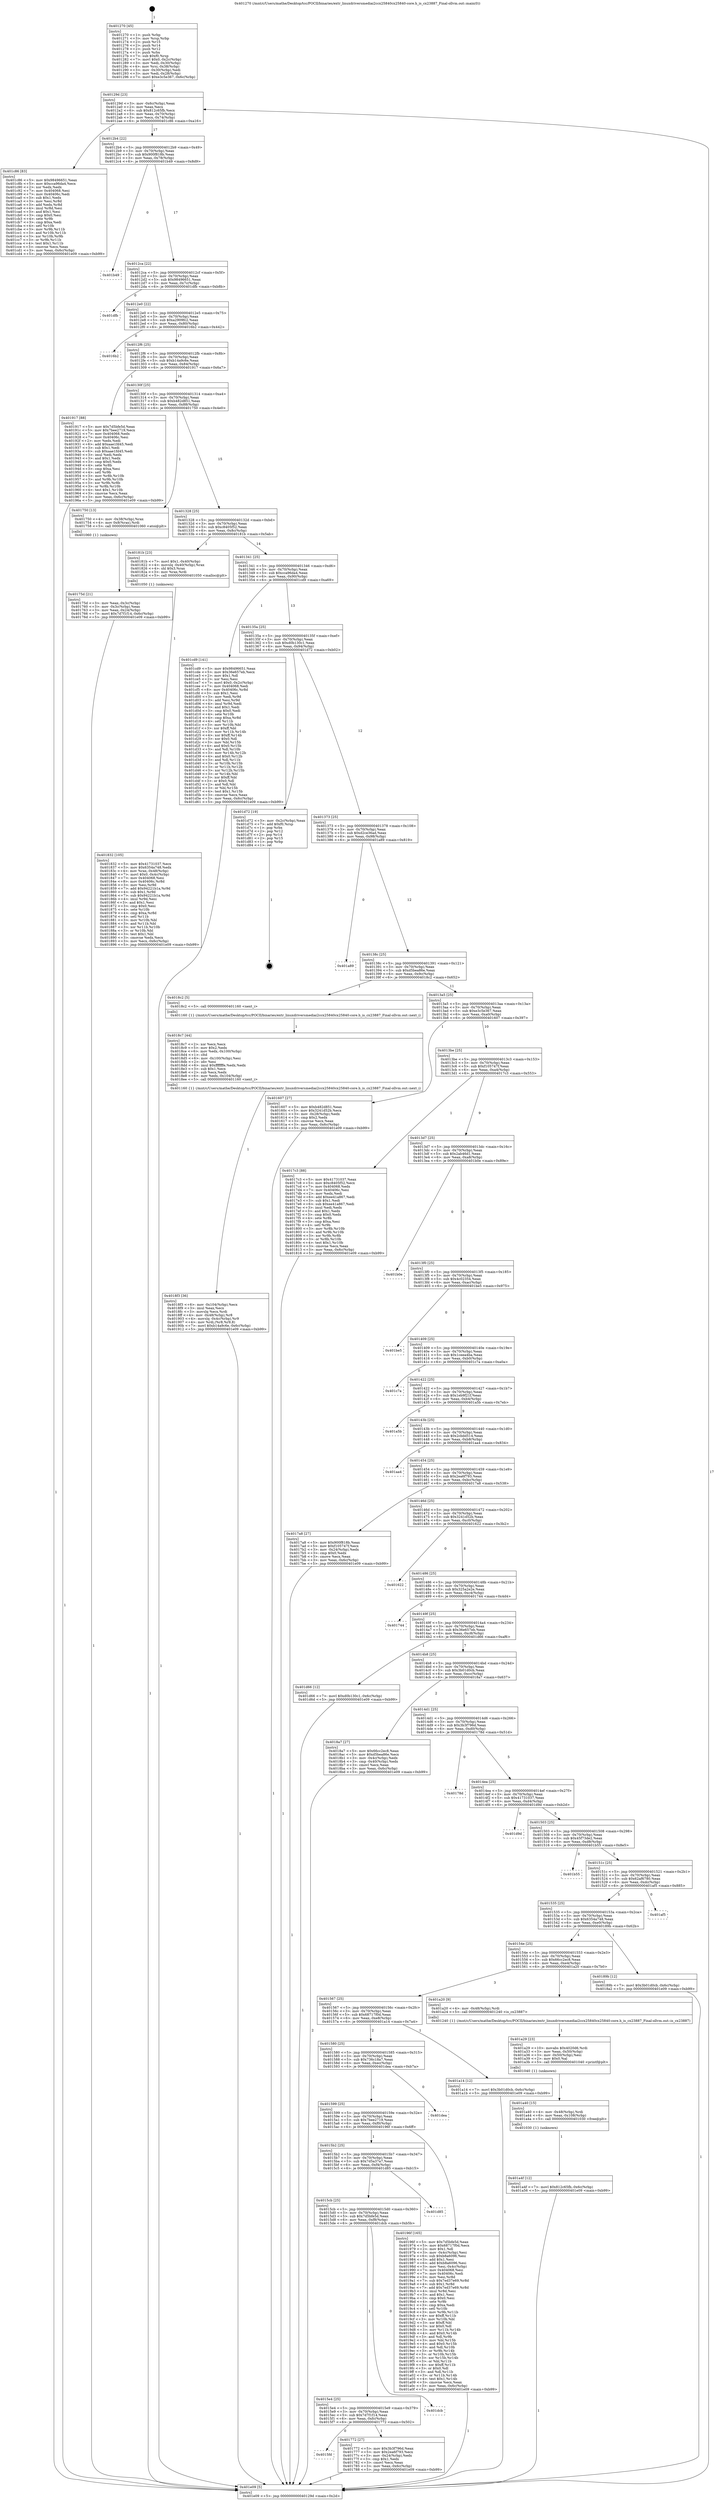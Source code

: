 digraph "0x401270" {
  label = "0x401270 (/mnt/c/Users/mathe/Desktop/tcc/POCII/binaries/extr_linuxdriversmediai2ccx25840cx25840-core.h_is_cx23887_Final-ollvm.out::main(0))"
  labelloc = "t"
  node[shape=record]

  Entry [label="",width=0.3,height=0.3,shape=circle,fillcolor=black,style=filled]
  "0x40129d" [label="{
     0x40129d [23]\l
     | [instrs]\l
     &nbsp;&nbsp;0x40129d \<+3\>: mov -0x6c(%rbp),%eax\l
     &nbsp;&nbsp;0x4012a0 \<+2\>: mov %eax,%ecx\l
     &nbsp;&nbsp;0x4012a2 \<+6\>: sub $0x812c65fb,%ecx\l
     &nbsp;&nbsp;0x4012a8 \<+3\>: mov %eax,-0x70(%rbp)\l
     &nbsp;&nbsp;0x4012ab \<+3\>: mov %ecx,-0x74(%rbp)\l
     &nbsp;&nbsp;0x4012ae \<+6\>: je 0000000000401c86 \<main+0xa16\>\l
  }"]
  "0x401c86" [label="{
     0x401c86 [83]\l
     | [instrs]\l
     &nbsp;&nbsp;0x401c86 \<+5\>: mov $0x98496651,%eax\l
     &nbsp;&nbsp;0x401c8b \<+5\>: mov $0xcca96da4,%ecx\l
     &nbsp;&nbsp;0x401c90 \<+2\>: xor %edx,%edx\l
     &nbsp;&nbsp;0x401c92 \<+7\>: mov 0x404068,%esi\l
     &nbsp;&nbsp;0x401c99 \<+7\>: mov 0x40406c,%edi\l
     &nbsp;&nbsp;0x401ca0 \<+3\>: sub $0x1,%edx\l
     &nbsp;&nbsp;0x401ca3 \<+3\>: mov %esi,%r8d\l
     &nbsp;&nbsp;0x401ca6 \<+3\>: add %edx,%r8d\l
     &nbsp;&nbsp;0x401ca9 \<+4\>: imul %r8d,%esi\l
     &nbsp;&nbsp;0x401cad \<+3\>: and $0x1,%esi\l
     &nbsp;&nbsp;0x401cb0 \<+3\>: cmp $0x0,%esi\l
     &nbsp;&nbsp;0x401cb3 \<+4\>: sete %r9b\l
     &nbsp;&nbsp;0x401cb7 \<+3\>: cmp $0xa,%edi\l
     &nbsp;&nbsp;0x401cba \<+4\>: setl %r10b\l
     &nbsp;&nbsp;0x401cbe \<+3\>: mov %r9b,%r11b\l
     &nbsp;&nbsp;0x401cc1 \<+3\>: and %r10b,%r11b\l
     &nbsp;&nbsp;0x401cc4 \<+3\>: xor %r10b,%r9b\l
     &nbsp;&nbsp;0x401cc7 \<+3\>: or %r9b,%r11b\l
     &nbsp;&nbsp;0x401cca \<+4\>: test $0x1,%r11b\l
     &nbsp;&nbsp;0x401cce \<+3\>: cmovne %ecx,%eax\l
     &nbsp;&nbsp;0x401cd1 \<+3\>: mov %eax,-0x6c(%rbp)\l
     &nbsp;&nbsp;0x401cd4 \<+5\>: jmp 0000000000401e09 \<main+0xb99\>\l
  }"]
  "0x4012b4" [label="{
     0x4012b4 [22]\l
     | [instrs]\l
     &nbsp;&nbsp;0x4012b4 \<+5\>: jmp 00000000004012b9 \<main+0x49\>\l
     &nbsp;&nbsp;0x4012b9 \<+3\>: mov -0x70(%rbp),%eax\l
     &nbsp;&nbsp;0x4012bc \<+5\>: sub $0x900f818b,%eax\l
     &nbsp;&nbsp;0x4012c1 \<+3\>: mov %eax,-0x78(%rbp)\l
     &nbsp;&nbsp;0x4012c4 \<+6\>: je 0000000000401b49 \<main+0x8d9\>\l
  }"]
  Exit [label="",width=0.3,height=0.3,shape=circle,fillcolor=black,style=filled,peripheries=2]
  "0x401b49" [label="{
     0x401b49\l
  }", style=dashed]
  "0x4012ca" [label="{
     0x4012ca [22]\l
     | [instrs]\l
     &nbsp;&nbsp;0x4012ca \<+5\>: jmp 00000000004012cf \<main+0x5f\>\l
     &nbsp;&nbsp;0x4012cf \<+3\>: mov -0x70(%rbp),%eax\l
     &nbsp;&nbsp;0x4012d2 \<+5\>: sub $0x98496651,%eax\l
     &nbsp;&nbsp;0x4012d7 \<+3\>: mov %eax,-0x7c(%rbp)\l
     &nbsp;&nbsp;0x4012da \<+6\>: je 0000000000401dfb \<main+0xb8b\>\l
  }"]
  "0x401a4f" [label="{
     0x401a4f [12]\l
     | [instrs]\l
     &nbsp;&nbsp;0x401a4f \<+7\>: movl $0x812c65fb,-0x6c(%rbp)\l
     &nbsp;&nbsp;0x401a56 \<+5\>: jmp 0000000000401e09 \<main+0xb99\>\l
  }"]
  "0x401dfb" [label="{
     0x401dfb\l
  }", style=dashed]
  "0x4012e0" [label="{
     0x4012e0 [22]\l
     | [instrs]\l
     &nbsp;&nbsp;0x4012e0 \<+5\>: jmp 00000000004012e5 \<main+0x75\>\l
     &nbsp;&nbsp;0x4012e5 \<+3\>: mov -0x70(%rbp),%eax\l
     &nbsp;&nbsp;0x4012e8 \<+5\>: sub $0xa2909fc2,%eax\l
     &nbsp;&nbsp;0x4012ed \<+3\>: mov %eax,-0x80(%rbp)\l
     &nbsp;&nbsp;0x4012f0 \<+6\>: je 00000000004016b2 \<main+0x442\>\l
  }"]
  "0x401a40" [label="{
     0x401a40 [15]\l
     | [instrs]\l
     &nbsp;&nbsp;0x401a40 \<+4\>: mov -0x48(%rbp),%rdi\l
     &nbsp;&nbsp;0x401a44 \<+6\>: mov %eax,-0x108(%rbp)\l
     &nbsp;&nbsp;0x401a4a \<+5\>: call 0000000000401030 \<free@plt\>\l
     | [calls]\l
     &nbsp;&nbsp;0x401030 \{1\} (unknown)\l
  }"]
  "0x4016b2" [label="{
     0x4016b2\l
  }", style=dashed]
  "0x4012f6" [label="{
     0x4012f6 [25]\l
     | [instrs]\l
     &nbsp;&nbsp;0x4012f6 \<+5\>: jmp 00000000004012fb \<main+0x8b\>\l
     &nbsp;&nbsp;0x4012fb \<+3\>: mov -0x70(%rbp),%eax\l
     &nbsp;&nbsp;0x4012fe \<+5\>: sub $0xb14a9c6e,%eax\l
     &nbsp;&nbsp;0x401303 \<+6\>: mov %eax,-0x84(%rbp)\l
     &nbsp;&nbsp;0x401309 \<+6\>: je 0000000000401917 \<main+0x6a7\>\l
  }"]
  "0x401a29" [label="{
     0x401a29 [23]\l
     | [instrs]\l
     &nbsp;&nbsp;0x401a29 \<+10\>: movabs $0x4020d6,%rdi\l
     &nbsp;&nbsp;0x401a33 \<+3\>: mov %eax,-0x50(%rbp)\l
     &nbsp;&nbsp;0x401a36 \<+3\>: mov -0x50(%rbp),%esi\l
     &nbsp;&nbsp;0x401a39 \<+2\>: mov $0x0,%al\l
     &nbsp;&nbsp;0x401a3b \<+5\>: call 0000000000401040 \<printf@plt\>\l
     | [calls]\l
     &nbsp;&nbsp;0x401040 \{1\} (unknown)\l
  }"]
  "0x401917" [label="{
     0x401917 [88]\l
     | [instrs]\l
     &nbsp;&nbsp;0x401917 \<+5\>: mov $0x7d5bfe5d,%eax\l
     &nbsp;&nbsp;0x40191c \<+5\>: mov $0x7bee2719,%ecx\l
     &nbsp;&nbsp;0x401921 \<+7\>: mov 0x404068,%edx\l
     &nbsp;&nbsp;0x401928 \<+7\>: mov 0x40406c,%esi\l
     &nbsp;&nbsp;0x40192f \<+2\>: mov %edx,%edi\l
     &nbsp;&nbsp;0x401931 \<+6\>: add $0xaae1fd45,%edi\l
     &nbsp;&nbsp;0x401937 \<+3\>: sub $0x1,%edi\l
     &nbsp;&nbsp;0x40193a \<+6\>: sub $0xaae1fd45,%edi\l
     &nbsp;&nbsp;0x401940 \<+3\>: imul %edi,%edx\l
     &nbsp;&nbsp;0x401943 \<+3\>: and $0x1,%edx\l
     &nbsp;&nbsp;0x401946 \<+3\>: cmp $0x0,%edx\l
     &nbsp;&nbsp;0x401949 \<+4\>: sete %r8b\l
     &nbsp;&nbsp;0x40194d \<+3\>: cmp $0xa,%esi\l
     &nbsp;&nbsp;0x401950 \<+4\>: setl %r9b\l
     &nbsp;&nbsp;0x401954 \<+3\>: mov %r8b,%r10b\l
     &nbsp;&nbsp;0x401957 \<+3\>: and %r9b,%r10b\l
     &nbsp;&nbsp;0x40195a \<+3\>: xor %r9b,%r8b\l
     &nbsp;&nbsp;0x40195d \<+3\>: or %r8b,%r10b\l
     &nbsp;&nbsp;0x401960 \<+4\>: test $0x1,%r10b\l
     &nbsp;&nbsp;0x401964 \<+3\>: cmovne %ecx,%eax\l
     &nbsp;&nbsp;0x401967 \<+3\>: mov %eax,-0x6c(%rbp)\l
     &nbsp;&nbsp;0x40196a \<+5\>: jmp 0000000000401e09 \<main+0xb99\>\l
  }"]
  "0x40130f" [label="{
     0x40130f [25]\l
     | [instrs]\l
     &nbsp;&nbsp;0x40130f \<+5\>: jmp 0000000000401314 \<main+0xa4\>\l
     &nbsp;&nbsp;0x401314 \<+3\>: mov -0x70(%rbp),%eax\l
     &nbsp;&nbsp;0x401317 \<+5\>: sub $0xb482d851,%eax\l
     &nbsp;&nbsp;0x40131c \<+6\>: mov %eax,-0x88(%rbp)\l
     &nbsp;&nbsp;0x401322 \<+6\>: je 0000000000401750 \<main+0x4e0\>\l
  }"]
  "0x4018f3" [label="{
     0x4018f3 [36]\l
     | [instrs]\l
     &nbsp;&nbsp;0x4018f3 \<+6\>: mov -0x104(%rbp),%ecx\l
     &nbsp;&nbsp;0x4018f9 \<+3\>: imul %eax,%ecx\l
     &nbsp;&nbsp;0x4018fc \<+3\>: movslq %ecx,%rdi\l
     &nbsp;&nbsp;0x4018ff \<+4\>: mov -0x48(%rbp),%r8\l
     &nbsp;&nbsp;0x401903 \<+4\>: movslq -0x4c(%rbp),%r9\l
     &nbsp;&nbsp;0x401907 \<+4\>: mov %rdi,(%r8,%r9,8)\l
     &nbsp;&nbsp;0x40190b \<+7\>: movl $0xb14a9c6e,-0x6c(%rbp)\l
     &nbsp;&nbsp;0x401912 \<+5\>: jmp 0000000000401e09 \<main+0xb99\>\l
  }"]
  "0x401750" [label="{
     0x401750 [13]\l
     | [instrs]\l
     &nbsp;&nbsp;0x401750 \<+4\>: mov -0x38(%rbp),%rax\l
     &nbsp;&nbsp;0x401754 \<+4\>: mov 0x8(%rax),%rdi\l
     &nbsp;&nbsp;0x401758 \<+5\>: call 0000000000401060 \<atoi@plt\>\l
     | [calls]\l
     &nbsp;&nbsp;0x401060 \{1\} (unknown)\l
  }"]
  "0x401328" [label="{
     0x401328 [25]\l
     | [instrs]\l
     &nbsp;&nbsp;0x401328 \<+5\>: jmp 000000000040132d \<main+0xbd\>\l
     &nbsp;&nbsp;0x40132d \<+3\>: mov -0x70(%rbp),%eax\l
     &nbsp;&nbsp;0x401330 \<+5\>: sub $0xc8405f52,%eax\l
     &nbsp;&nbsp;0x401335 \<+6\>: mov %eax,-0x8c(%rbp)\l
     &nbsp;&nbsp;0x40133b \<+6\>: je 000000000040181b \<main+0x5ab\>\l
  }"]
  "0x4018c7" [label="{
     0x4018c7 [44]\l
     | [instrs]\l
     &nbsp;&nbsp;0x4018c7 \<+2\>: xor %ecx,%ecx\l
     &nbsp;&nbsp;0x4018c9 \<+5\>: mov $0x2,%edx\l
     &nbsp;&nbsp;0x4018ce \<+6\>: mov %edx,-0x100(%rbp)\l
     &nbsp;&nbsp;0x4018d4 \<+1\>: cltd\l
     &nbsp;&nbsp;0x4018d5 \<+6\>: mov -0x100(%rbp),%esi\l
     &nbsp;&nbsp;0x4018db \<+2\>: idiv %esi\l
     &nbsp;&nbsp;0x4018dd \<+6\>: imul $0xfffffffe,%edx,%edx\l
     &nbsp;&nbsp;0x4018e3 \<+3\>: sub $0x1,%ecx\l
     &nbsp;&nbsp;0x4018e6 \<+2\>: sub %ecx,%edx\l
     &nbsp;&nbsp;0x4018e8 \<+6\>: mov %edx,-0x104(%rbp)\l
     &nbsp;&nbsp;0x4018ee \<+5\>: call 0000000000401160 \<next_i\>\l
     | [calls]\l
     &nbsp;&nbsp;0x401160 \{1\} (/mnt/c/Users/mathe/Desktop/tcc/POCII/binaries/extr_linuxdriversmediai2ccx25840cx25840-core.h_is_cx23887_Final-ollvm.out::next_i)\l
  }"]
  "0x40181b" [label="{
     0x40181b [23]\l
     | [instrs]\l
     &nbsp;&nbsp;0x40181b \<+7\>: movl $0x1,-0x40(%rbp)\l
     &nbsp;&nbsp;0x401822 \<+4\>: movslq -0x40(%rbp),%rax\l
     &nbsp;&nbsp;0x401826 \<+4\>: shl $0x3,%rax\l
     &nbsp;&nbsp;0x40182a \<+3\>: mov %rax,%rdi\l
     &nbsp;&nbsp;0x40182d \<+5\>: call 0000000000401050 \<malloc@plt\>\l
     | [calls]\l
     &nbsp;&nbsp;0x401050 \{1\} (unknown)\l
  }"]
  "0x401341" [label="{
     0x401341 [25]\l
     | [instrs]\l
     &nbsp;&nbsp;0x401341 \<+5\>: jmp 0000000000401346 \<main+0xd6\>\l
     &nbsp;&nbsp;0x401346 \<+3\>: mov -0x70(%rbp),%eax\l
     &nbsp;&nbsp;0x401349 \<+5\>: sub $0xcca96da4,%eax\l
     &nbsp;&nbsp;0x40134e \<+6\>: mov %eax,-0x90(%rbp)\l
     &nbsp;&nbsp;0x401354 \<+6\>: je 0000000000401cd9 \<main+0xa69\>\l
  }"]
  "0x401832" [label="{
     0x401832 [105]\l
     | [instrs]\l
     &nbsp;&nbsp;0x401832 \<+5\>: mov $0x41731037,%ecx\l
     &nbsp;&nbsp;0x401837 \<+5\>: mov $0x6354a748,%edx\l
     &nbsp;&nbsp;0x40183c \<+4\>: mov %rax,-0x48(%rbp)\l
     &nbsp;&nbsp;0x401840 \<+7\>: movl $0x0,-0x4c(%rbp)\l
     &nbsp;&nbsp;0x401847 \<+7\>: mov 0x404068,%esi\l
     &nbsp;&nbsp;0x40184e \<+8\>: mov 0x40406c,%r8d\l
     &nbsp;&nbsp;0x401856 \<+3\>: mov %esi,%r9d\l
     &nbsp;&nbsp;0x401859 \<+7\>: add $0x94221b1a,%r9d\l
     &nbsp;&nbsp;0x401860 \<+4\>: sub $0x1,%r9d\l
     &nbsp;&nbsp;0x401864 \<+7\>: sub $0x94221b1a,%r9d\l
     &nbsp;&nbsp;0x40186b \<+4\>: imul %r9d,%esi\l
     &nbsp;&nbsp;0x40186f \<+3\>: and $0x1,%esi\l
     &nbsp;&nbsp;0x401872 \<+3\>: cmp $0x0,%esi\l
     &nbsp;&nbsp;0x401875 \<+4\>: sete %r10b\l
     &nbsp;&nbsp;0x401879 \<+4\>: cmp $0xa,%r8d\l
     &nbsp;&nbsp;0x40187d \<+4\>: setl %r11b\l
     &nbsp;&nbsp;0x401881 \<+3\>: mov %r10b,%bl\l
     &nbsp;&nbsp;0x401884 \<+3\>: and %r11b,%bl\l
     &nbsp;&nbsp;0x401887 \<+3\>: xor %r11b,%r10b\l
     &nbsp;&nbsp;0x40188a \<+3\>: or %r10b,%bl\l
     &nbsp;&nbsp;0x40188d \<+3\>: test $0x1,%bl\l
     &nbsp;&nbsp;0x401890 \<+3\>: cmovne %edx,%ecx\l
     &nbsp;&nbsp;0x401893 \<+3\>: mov %ecx,-0x6c(%rbp)\l
     &nbsp;&nbsp;0x401896 \<+5\>: jmp 0000000000401e09 \<main+0xb99\>\l
  }"]
  "0x401cd9" [label="{
     0x401cd9 [141]\l
     | [instrs]\l
     &nbsp;&nbsp;0x401cd9 \<+5\>: mov $0x98496651,%eax\l
     &nbsp;&nbsp;0x401cde \<+5\>: mov $0x36e657eb,%ecx\l
     &nbsp;&nbsp;0x401ce3 \<+2\>: mov $0x1,%dl\l
     &nbsp;&nbsp;0x401ce5 \<+2\>: xor %esi,%esi\l
     &nbsp;&nbsp;0x401ce7 \<+7\>: movl $0x0,-0x2c(%rbp)\l
     &nbsp;&nbsp;0x401cee \<+7\>: mov 0x404068,%edi\l
     &nbsp;&nbsp;0x401cf5 \<+8\>: mov 0x40406c,%r8d\l
     &nbsp;&nbsp;0x401cfd \<+3\>: sub $0x1,%esi\l
     &nbsp;&nbsp;0x401d00 \<+3\>: mov %edi,%r9d\l
     &nbsp;&nbsp;0x401d03 \<+3\>: add %esi,%r9d\l
     &nbsp;&nbsp;0x401d06 \<+4\>: imul %r9d,%edi\l
     &nbsp;&nbsp;0x401d0a \<+3\>: and $0x1,%edi\l
     &nbsp;&nbsp;0x401d0d \<+3\>: cmp $0x0,%edi\l
     &nbsp;&nbsp;0x401d10 \<+4\>: sete %r10b\l
     &nbsp;&nbsp;0x401d14 \<+4\>: cmp $0xa,%r8d\l
     &nbsp;&nbsp;0x401d18 \<+4\>: setl %r11b\l
     &nbsp;&nbsp;0x401d1c \<+3\>: mov %r10b,%bl\l
     &nbsp;&nbsp;0x401d1f \<+3\>: xor $0xff,%bl\l
     &nbsp;&nbsp;0x401d22 \<+3\>: mov %r11b,%r14b\l
     &nbsp;&nbsp;0x401d25 \<+4\>: xor $0xff,%r14b\l
     &nbsp;&nbsp;0x401d29 \<+3\>: xor $0x0,%dl\l
     &nbsp;&nbsp;0x401d2c \<+3\>: mov %bl,%r15b\l
     &nbsp;&nbsp;0x401d2f \<+4\>: and $0x0,%r15b\l
     &nbsp;&nbsp;0x401d33 \<+3\>: and %dl,%r10b\l
     &nbsp;&nbsp;0x401d36 \<+3\>: mov %r14b,%r12b\l
     &nbsp;&nbsp;0x401d39 \<+4\>: and $0x0,%r12b\l
     &nbsp;&nbsp;0x401d3d \<+3\>: and %dl,%r11b\l
     &nbsp;&nbsp;0x401d40 \<+3\>: or %r10b,%r15b\l
     &nbsp;&nbsp;0x401d43 \<+3\>: or %r11b,%r12b\l
     &nbsp;&nbsp;0x401d46 \<+3\>: xor %r12b,%r15b\l
     &nbsp;&nbsp;0x401d49 \<+3\>: or %r14b,%bl\l
     &nbsp;&nbsp;0x401d4c \<+3\>: xor $0xff,%bl\l
     &nbsp;&nbsp;0x401d4f \<+3\>: or $0x0,%dl\l
     &nbsp;&nbsp;0x401d52 \<+2\>: and %dl,%bl\l
     &nbsp;&nbsp;0x401d54 \<+3\>: or %bl,%r15b\l
     &nbsp;&nbsp;0x401d57 \<+4\>: test $0x1,%r15b\l
     &nbsp;&nbsp;0x401d5b \<+3\>: cmovne %ecx,%eax\l
     &nbsp;&nbsp;0x401d5e \<+3\>: mov %eax,-0x6c(%rbp)\l
     &nbsp;&nbsp;0x401d61 \<+5\>: jmp 0000000000401e09 \<main+0xb99\>\l
  }"]
  "0x40135a" [label="{
     0x40135a [25]\l
     | [instrs]\l
     &nbsp;&nbsp;0x40135a \<+5\>: jmp 000000000040135f \<main+0xef\>\l
     &nbsp;&nbsp;0x40135f \<+3\>: mov -0x70(%rbp),%eax\l
     &nbsp;&nbsp;0x401362 \<+5\>: sub $0xd0b130c1,%eax\l
     &nbsp;&nbsp;0x401367 \<+6\>: mov %eax,-0x94(%rbp)\l
     &nbsp;&nbsp;0x40136d \<+6\>: je 0000000000401d72 \<main+0xb02\>\l
  }"]
  "0x4015fd" [label="{
     0x4015fd\l
  }", style=dashed]
  "0x401d72" [label="{
     0x401d72 [19]\l
     | [instrs]\l
     &nbsp;&nbsp;0x401d72 \<+3\>: mov -0x2c(%rbp),%eax\l
     &nbsp;&nbsp;0x401d75 \<+7\>: add $0xf0,%rsp\l
     &nbsp;&nbsp;0x401d7c \<+1\>: pop %rbx\l
     &nbsp;&nbsp;0x401d7d \<+2\>: pop %r12\l
     &nbsp;&nbsp;0x401d7f \<+2\>: pop %r14\l
     &nbsp;&nbsp;0x401d81 \<+2\>: pop %r15\l
     &nbsp;&nbsp;0x401d83 \<+1\>: pop %rbp\l
     &nbsp;&nbsp;0x401d84 \<+1\>: ret\l
  }"]
  "0x401373" [label="{
     0x401373 [25]\l
     | [instrs]\l
     &nbsp;&nbsp;0x401373 \<+5\>: jmp 0000000000401378 \<main+0x108\>\l
     &nbsp;&nbsp;0x401378 \<+3\>: mov -0x70(%rbp),%eax\l
     &nbsp;&nbsp;0x40137b \<+5\>: sub $0xd2ce36ad,%eax\l
     &nbsp;&nbsp;0x401380 \<+6\>: mov %eax,-0x98(%rbp)\l
     &nbsp;&nbsp;0x401386 \<+6\>: je 0000000000401a89 \<main+0x819\>\l
  }"]
  "0x401772" [label="{
     0x401772 [27]\l
     | [instrs]\l
     &nbsp;&nbsp;0x401772 \<+5\>: mov $0x3b3f796d,%eax\l
     &nbsp;&nbsp;0x401777 \<+5\>: mov $0x2ea6f793,%ecx\l
     &nbsp;&nbsp;0x40177c \<+3\>: mov -0x24(%rbp),%edx\l
     &nbsp;&nbsp;0x40177f \<+3\>: cmp $0x1,%edx\l
     &nbsp;&nbsp;0x401782 \<+3\>: cmovl %ecx,%eax\l
     &nbsp;&nbsp;0x401785 \<+3\>: mov %eax,-0x6c(%rbp)\l
     &nbsp;&nbsp;0x401788 \<+5\>: jmp 0000000000401e09 \<main+0xb99\>\l
  }"]
  "0x401a89" [label="{
     0x401a89\l
  }", style=dashed]
  "0x40138c" [label="{
     0x40138c [25]\l
     | [instrs]\l
     &nbsp;&nbsp;0x40138c \<+5\>: jmp 0000000000401391 \<main+0x121\>\l
     &nbsp;&nbsp;0x401391 \<+3\>: mov -0x70(%rbp),%eax\l
     &nbsp;&nbsp;0x401394 \<+5\>: sub $0xd5bea86e,%eax\l
     &nbsp;&nbsp;0x401399 \<+6\>: mov %eax,-0x9c(%rbp)\l
     &nbsp;&nbsp;0x40139f \<+6\>: je 00000000004018c2 \<main+0x652\>\l
  }"]
  "0x4015e4" [label="{
     0x4015e4 [25]\l
     | [instrs]\l
     &nbsp;&nbsp;0x4015e4 \<+5\>: jmp 00000000004015e9 \<main+0x379\>\l
     &nbsp;&nbsp;0x4015e9 \<+3\>: mov -0x70(%rbp),%eax\l
     &nbsp;&nbsp;0x4015ec \<+5\>: sub $0x7d7f1f14,%eax\l
     &nbsp;&nbsp;0x4015f1 \<+6\>: mov %eax,-0xfc(%rbp)\l
     &nbsp;&nbsp;0x4015f7 \<+6\>: je 0000000000401772 \<main+0x502\>\l
  }"]
  "0x4018c2" [label="{
     0x4018c2 [5]\l
     | [instrs]\l
     &nbsp;&nbsp;0x4018c2 \<+5\>: call 0000000000401160 \<next_i\>\l
     | [calls]\l
     &nbsp;&nbsp;0x401160 \{1\} (/mnt/c/Users/mathe/Desktop/tcc/POCII/binaries/extr_linuxdriversmediai2ccx25840cx25840-core.h_is_cx23887_Final-ollvm.out::next_i)\l
  }"]
  "0x4013a5" [label="{
     0x4013a5 [25]\l
     | [instrs]\l
     &nbsp;&nbsp;0x4013a5 \<+5\>: jmp 00000000004013aa \<main+0x13a\>\l
     &nbsp;&nbsp;0x4013aa \<+3\>: mov -0x70(%rbp),%eax\l
     &nbsp;&nbsp;0x4013ad \<+5\>: sub $0xe3c5e367,%eax\l
     &nbsp;&nbsp;0x4013b2 \<+6\>: mov %eax,-0xa0(%rbp)\l
     &nbsp;&nbsp;0x4013b8 \<+6\>: je 0000000000401607 \<main+0x397\>\l
  }"]
  "0x401dcb" [label="{
     0x401dcb\l
  }", style=dashed]
  "0x401607" [label="{
     0x401607 [27]\l
     | [instrs]\l
     &nbsp;&nbsp;0x401607 \<+5\>: mov $0xb482d851,%eax\l
     &nbsp;&nbsp;0x40160c \<+5\>: mov $0x3241d52b,%ecx\l
     &nbsp;&nbsp;0x401611 \<+3\>: mov -0x28(%rbp),%edx\l
     &nbsp;&nbsp;0x401614 \<+3\>: cmp $0x2,%edx\l
     &nbsp;&nbsp;0x401617 \<+3\>: cmovne %ecx,%eax\l
     &nbsp;&nbsp;0x40161a \<+3\>: mov %eax,-0x6c(%rbp)\l
     &nbsp;&nbsp;0x40161d \<+5\>: jmp 0000000000401e09 \<main+0xb99\>\l
  }"]
  "0x4013be" [label="{
     0x4013be [25]\l
     | [instrs]\l
     &nbsp;&nbsp;0x4013be \<+5\>: jmp 00000000004013c3 \<main+0x153\>\l
     &nbsp;&nbsp;0x4013c3 \<+3\>: mov -0x70(%rbp),%eax\l
     &nbsp;&nbsp;0x4013c6 \<+5\>: sub $0xf105747f,%eax\l
     &nbsp;&nbsp;0x4013cb \<+6\>: mov %eax,-0xa4(%rbp)\l
     &nbsp;&nbsp;0x4013d1 \<+6\>: je 00000000004017c3 \<main+0x553\>\l
  }"]
  "0x401e09" [label="{
     0x401e09 [5]\l
     | [instrs]\l
     &nbsp;&nbsp;0x401e09 \<+5\>: jmp 000000000040129d \<main+0x2d\>\l
  }"]
  "0x401270" [label="{
     0x401270 [45]\l
     | [instrs]\l
     &nbsp;&nbsp;0x401270 \<+1\>: push %rbp\l
     &nbsp;&nbsp;0x401271 \<+3\>: mov %rsp,%rbp\l
     &nbsp;&nbsp;0x401274 \<+2\>: push %r15\l
     &nbsp;&nbsp;0x401276 \<+2\>: push %r14\l
     &nbsp;&nbsp;0x401278 \<+2\>: push %r12\l
     &nbsp;&nbsp;0x40127a \<+1\>: push %rbx\l
     &nbsp;&nbsp;0x40127b \<+7\>: sub $0xf0,%rsp\l
     &nbsp;&nbsp;0x401282 \<+7\>: movl $0x0,-0x2c(%rbp)\l
     &nbsp;&nbsp;0x401289 \<+3\>: mov %edi,-0x30(%rbp)\l
     &nbsp;&nbsp;0x40128c \<+4\>: mov %rsi,-0x38(%rbp)\l
     &nbsp;&nbsp;0x401290 \<+3\>: mov -0x30(%rbp),%edi\l
     &nbsp;&nbsp;0x401293 \<+3\>: mov %edi,-0x28(%rbp)\l
     &nbsp;&nbsp;0x401296 \<+7\>: movl $0xe3c5e367,-0x6c(%rbp)\l
  }"]
  "0x40175d" [label="{
     0x40175d [21]\l
     | [instrs]\l
     &nbsp;&nbsp;0x40175d \<+3\>: mov %eax,-0x3c(%rbp)\l
     &nbsp;&nbsp;0x401760 \<+3\>: mov -0x3c(%rbp),%eax\l
     &nbsp;&nbsp;0x401763 \<+3\>: mov %eax,-0x24(%rbp)\l
     &nbsp;&nbsp;0x401766 \<+7\>: movl $0x7d7f1f14,-0x6c(%rbp)\l
     &nbsp;&nbsp;0x40176d \<+5\>: jmp 0000000000401e09 \<main+0xb99\>\l
  }"]
  "0x4015cb" [label="{
     0x4015cb [25]\l
     | [instrs]\l
     &nbsp;&nbsp;0x4015cb \<+5\>: jmp 00000000004015d0 \<main+0x360\>\l
     &nbsp;&nbsp;0x4015d0 \<+3\>: mov -0x70(%rbp),%eax\l
     &nbsp;&nbsp;0x4015d3 \<+5\>: sub $0x7d5bfe5d,%eax\l
     &nbsp;&nbsp;0x4015d8 \<+6\>: mov %eax,-0xf8(%rbp)\l
     &nbsp;&nbsp;0x4015de \<+6\>: je 0000000000401dcb \<main+0xb5b\>\l
  }"]
  "0x4017c3" [label="{
     0x4017c3 [88]\l
     | [instrs]\l
     &nbsp;&nbsp;0x4017c3 \<+5\>: mov $0x41731037,%eax\l
     &nbsp;&nbsp;0x4017c8 \<+5\>: mov $0xc8405f52,%ecx\l
     &nbsp;&nbsp;0x4017cd \<+7\>: mov 0x404068,%edx\l
     &nbsp;&nbsp;0x4017d4 \<+7\>: mov 0x40406c,%esi\l
     &nbsp;&nbsp;0x4017db \<+2\>: mov %edx,%edi\l
     &nbsp;&nbsp;0x4017dd \<+6\>: add $0xee41a867,%edi\l
     &nbsp;&nbsp;0x4017e3 \<+3\>: sub $0x1,%edi\l
     &nbsp;&nbsp;0x4017e6 \<+6\>: sub $0xee41a867,%edi\l
     &nbsp;&nbsp;0x4017ec \<+3\>: imul %edi,%edx\l
     &nbsp;&nbsp;0x4017ef \<+3\>: and $0x1,%edx\l
     &nbsp;&nbsp;0x4017f2 \<+3\>: cmp $0x0,%edx\l
     &nbsp;&nbsp;0x4017f5 \<+4\>: sete %r8b\l
     &nbsp;&nbsp;0x4017f9 \<+3\>: cmp $0xa,%esi\l
     &nbsp;&nbsp;0x4017fc \<+4\>: setl %r9b\l
     &nbsp;&nbsp;0x401800 \<+3\>: mov %r8b,%r10b\l
     &nbsp;&nbsp;0x401803 \<+3\>: and %r9b,%r10b\l
     &nbsp;&nbsp;0x401806 \<+3\>: xor %r9b,%r8b\l
     &nbsp;&nbsp;0x401809 \<+3\>: or %r8b,%r10b\l
     &nbsp;&nbsp;0x40180c \<+4\>: test $0x1,%r10b\l
     &nbsp;&nbsp;0x401810 \<+3\>: cmovne %ecx,%eax\l
     &nbsp;&nbsp;0x401813 \<+3\>: mov %eax,-0x6c(%rbp)\l
     &nbsp;&nbsp;0x401816 \<+5\>: jmp 0000000000401e09 \<main+0xb99\>\l
  }"]
  "0x4013d7" [label="{
     0x4013d7 [25]\l
     | [instrs]\l
     &nbsp;&nbsp;0x4013d7 \<+5\>: jmp 00000000004013dc \<main+0x16c\>\l
     &nbsp;&nbsp;0x4013dc \<+3\>: mov -0x70(%rbp),%eax\l
     &nbsp;&nbsp;0x4013df \<+5\>: sub $0x2ab46d1,%eax\l
     &nbsp;&nbsp;0x4013e4 \<+6\>: mov %eax,-0xa8(%rbp)\l
     &nbsp;&nbsp;0x4013ea \<+6\>: je 0000000000401b0e \<main+0x89e\>\l
  }"]
  "0x401d85" [label="{
     0x401d85\l
  }", style=dashed]
  "0x401b0e" [label="{
     0x401b0e\l
  }", style=dashed]
  "0x4013f0" [label="{
     0x4013f0 [25]\l
     | [instrs]\l
     &nbsp;&nbsp;0x4013f0 \<+5\>: jmp 00000000004013f5 \<main+0x185\>\l
     &nbsp;&nbsp;0x4013f5 \<+3\>: mov -0x70(%rbp),%eax\l
     &nbsp;&nbsp;0x4013f8 \<+5\>: sub $0x4c02354,%eax\l
     &nbsp;&nbsp;0x4013fd \<+6\>: mov %eax,-0xac(%rbp)\l
     &nbsp;&nbsp;0x401403 \<+6\>: je 0000000000401be5 \<main+0x975\>\l
  }"]
  "0x4015b2" [label="{
     0x4015b2 [25]\l
     | [instrs]\l
     &nbsp;&nbsp;0x4015b2 \<+5\>: jmp 00000000004015b7 \<main+0x347\>\l
     &nbsp;&nbsp;0x4015b7 \<+3\>: mov -0x70(%rbp),%eax\l
     &nbsp;&nbsp;0x4015ba \<+5\>: sub $0x7d5a37a7,%eax\l
     &nbsp;&nbsp;0x4015bf \<+6\>: mov %eax,-0xf4(%rbp)\l
     &nbsp;&nbsp;0x4015c5 \<+6\>: je 0000000000401d85 \<main+0xb15\>\l
  }"]
  "0x401be5" [label="{
     0x401be5\l
  }", style=dashed]
  "0x401409" [label="{
     0x401409 [25]\l
     | [instrs]\l
     &nbsp;&nbsp;0x401409 \<+5\>: jmp 000000000040140e \<main+0x19e\>\l
     &nbsp;&nbsp;0x40140e \<+3\>: mov -0x70(%rbp),%eax\l
     &nbsp;&nbsp;0x401411 \<+5\>: sub $0x1ceea4ba,%eax\l
     &nbsp;&nbsp;0x401416 \<+6\>: mov %eax,-0xb0(%rbp)\l
     &nbsp;&nbsp;0x40141c \<+6\>: je 0000000000401c7a \<main+0xa0a\>\l
  }"]
  "0x40196f" [label="{
     0x40196f [165]\l
     | [instrs]\l
     &nbsp;&nbsp;0x40196f \<+5\>: mov $0x7d5bfe5d,%eax\l
     &nbsp;&nbsp;0x401974 \<+5\>: mov $0x68717f0d,%ecx\l
     &nbsp;&nbsp;0x401979 \<+2\>: mov $0x1,%dl\l
     &nbsp;&nbsp;0x40197b \<+3\>: mov -0x4c(%rbp),%esi\l
     &nbsp;&nbsp;0x40197e \<+6\>: sub $0xb8a6096,%esi\l
     &nbsp;&nbsp;0x401984 \<+3\>: add $0x1,%esi\l
     &nbsp;&nbsp;0x401987 \<+6\>: add $0xb8a6096,%esi\l
     &nbsp;&nbsp;0x40198d \<+3\>: mov %esi,-0x4c(%rbp)\l
     &nbsp;&nbsp;0x401990 \<+7\>: mov 0x404068,%esi\l
     &nbsp;&nbsp;0x401997 \<+7\>: mov 0x40406c,%edi\l
     &nbsp;&nbsp;0x40199e \<+3\>: mov %esi,%r8d\l
     &nbsp;&nbsp;0x4019a1 \<+7\>: sub $0x7ed37e69,%r8d\l
     &nbsp;&nbsp;0x4019a8 \<+4\>: sub $0x1,%r8d\l
     &nbsp;&nbsp;0x4019ac \<+7\>: add $0x7ed37e69,%r8d\l
     &nbsp;&nbsp;0x4019b3 \<+4\>: imul %r8d,%esi\l
     &nbsp;&nbsp;0x4019b7 \<+3\>: and $0x1,%esi\l
     &nbsp;&nbsp;0x4019ba \<+3\>: cmp $0x0,%esi\l
     &nbsp;&nbsp;0x4019bd \<+4\>: sete %r9b\l
     &nbsp;&nbsp;0x4019c1 \<+3\>: cmp $0xa,%edi\l
     &nbsp;&nbsp;0x4019c4 \<+4\>: setl %r10b\l
     &nbsp;&nbsp;0x4019c8 \<+3\>: mov %r9b,%r11b\l
     &nbsp;&nbsp;0x4019cb \<+4\>: xor $0xff,%r11b\l
     &nbsp;&nbsp;0x4019cf \<+3\>: mov %r10b,%bl\l
     &nbsp;&nbsp;0x4019d2 \<+3\>: xor $0xff,%bl\l
     &nbsp;&nbsp;0x4019d5 \<+3\>: xor $0x0,%dl\l
     &nbsp;&nbsp;0x4019d8 \<+3\>: mov %r11b,%r14b\l
     &nbsp;&nbsp;0x4019db \<+4\>: and $0x0,%r14b\l
     &nbsp;&nbsp;0x4019df \<+3\>: and %dl,%r9b\l
     &nbsp;&nbsp;0x4019e2 \<+3\>: mov %bl,%r15b\l
     &nbsp;&nbsp;0x4019e5 \<+4\>: and $0x0,%r15b\l
     &nbsp;&nbsp;0x4019e9 \<+3\>: and %dl,%r10b\l
     &nbsp;&nbsp;0x4019ec \<+3\>: or %r9b,%r14b\l
     &nbsp;&nbsp;0x4019ef \<+3\>: or %r10b,%r15b\l
     &nbsp;&nbsp;0x4019f2 \<+3\>: xor %r15b,%r14b\l
     &nbsp;&nbsp;0x4019f5 \<+3\>: or %bl,%r11b\l
     &nbsp;&nbsp;0x4019f8 \<+4\>: xor $0xff,%r11b\l
     &nbsp;&nbsp;0x4019fc \<+3\>: or $0x0,%dl\l
     &nbsp;&nbsp;0x4019ff \<+3\>: and %dl,%r11b\l
     &nbsp;&nbsp;0x401a02 \<+3\>: or %r11b,%r14b\l
     &nbsp;&nbsp;0x401a05 \<+4\>: test $0x1,%r14b\l
     &nbsp;&nbsp;0x401a09 \<+3\>: cmovne %ecx,%eax\l
     &nbsp;&nbsp;0x401a0c \<+3\>: mov %eax,-0x6c(%rbp)\l
     &nbsp;&nbsp;0x401a0f \<+5\>: jmp 0000000000401e09 \<main+0xb99\>\l
  }"]
  "0x401c7a" [label="{
     0x401c7a\l
  }", style=dashed]
  "0x401422" [label="{
     0x401422 [25]\l
     | [instrs]\l
     &nbsp;&nbsp;0x401422 \<+5\>: jmp 0000000000401427 \<main+0x1b7\>\l
     &nbsp;&nbsp;0x401427 \<+3\>: mov -0x70(%rbp),%eax\l
     &nbsp;&nbsp;0x40142a \<+5\>: sub $0x1eb9f21f,%eax\l
     &nbsp;&nbsp;0x40142f \<+6\>: mov %eax,-0xb4(%rbp)\l
     &nbsp;&nbsp;0x401435 \<+6\>: je 0000000000401a5b \<main+0x7eb\>\l
  }"]
  "0x401599" [label="{
     0x401599 [25]\l
     | [instrs]\l
     &nbsp;&nbsp;0x401599 \<+5\>: jmp 000000000040159e \<main+0x32e\>\l
     &nbsp;&nbsp;0x40159e \<+3\>: mov -0x70(%rbp),%eax\l
     &nbsp;&nbsp;0x4015a1 \<+5\>: sub $0x7bee2719,%eax\l
     &nbsp;&nbsp;0x4015a6 \<+6\>: mov %eax,-0xf0(%rbp)\l
     &nbsp;&nbsp;0x4015ac \<+6\>: je 000000000040196f \<main+0x6ff\>\l
  }"]
  "0x401a5b" [label="{
     0x401a5b\l
  }", style=dashed]
  "0x40143b" [label="{
     0x40143b [25]\l
     | [instrs]\l
     &nbsp;&nbsp;0x40143b \<+5\>: jmp 0000000000401440 \<main+0x1d0\>\l
     &nbsp;&nbsp;0x401440 \<+3\>: mov -0x70(%rbp),%eax\l
     &nbsp;&nbsp;0x401443 \<+5\>: sub $0x2cbdd514,%eax\l
     &nbsp;&nbsp;0x401448 \<+6\>: mov %eax,-0xb8(%rbp)\l
     &nbsp;&nbsp;0x40144e \<+6\>: je 0000000000401aa4 \<main+0x834\>\l
  }"]
  "0x401dea" [label="{
     0x401dea\l
  }", style=dashed]
  "0x401aa4" [label="{
     0x401aa4\l
  }", style=dashed]
  "0x401454" [label="{
     0x401454 [25]\l
     | [instrs]\l
     &nbsp;&nbsp;0x401454 \<+5\>: jmp 0000000000401459 \<main+0x1e9\>\l
     &nbsp;&nbsp;0x401459 \<+3\>: mov -0x70(%rbp),%eax\l
     &nbsp;&nbsp;0x40145c \<+5\>: sub $0x2ea6f793,%eax\l
     &nbsp;&nbsp;0x401461 \<+6\>: mov %eax,-0xbc(%rbp)\l
     &nbsp;&nbsp;0x401467 \<+6\>: je 00000000004017a8 \<main+0x538\>\l
  }"]
  "0x401580" [label="{
     0x401580 [25]\l
     | [instrs]\l
     &nbsp;&nbsp;0x401580 \<+5\>: jmp 0000000000401585 \<main+0x315\>\l
     &nbsp;&nbsp;0x401585 \<+3\>: mov -0x70(%rbp),%eax\l
     &nbsp;&nbsp;0x401588 \<+5\>: sub $0x736c18a7,%eax\l
     &nbsp;&nbsp;0x40158d \<+6\>: mov %eax,-0xec(%rbp)\l
     &nbsp;&nbsp;0x401593 \<+6\>: je 0000000000401dea \<main+0xb7a\>\l
  }"]
  "0x4017a8" [label="{
     0x4017a8 [27]\l
     | [instrs]\l
     &nbsp;&nbsp;0x4017a8 \<+5\>: mov $0x900f818b,%eax\l
     &nbsp;&nbsp;0x4017ad \<+5\>: mov $0xf105747f,%ecx\l
     &nbsp;&nbsp;0x4017b2 \<+3\>: mov -0x24(%rbp),%edx\l
     &nbsp;&nbsp;0x4017b5 \<+3\>: cmp $0x0,%edx\l
     &nbsp;&nbsp;0x4017b8 \<+3\>: cmove %ecx,%eax\l
     &nbsp;&nbsp;0x4017bb \<+3\>: mov %eax,-0x6c(%rbp)\l
     &nbsp;&nbsp;0x4017be \<+5\>: jmp 0000000000401e09 \<main+0xb99\>\l
  }"]
  "0x40146d" [label="{
     0x40146d [25]\l
     | [instrs]\l
     &nbsp;&nbsp;0x40146d \<+5\>: jmp 0000000000401472 \<main+0x202\>\l
     &nbsp;&nbsp;0x401472 \<+3\>: mov -0x70(%rbp),%eax\l
     &nbsp;&nbsp;0x401475 \<+5\>: sub $0x3241d52b,%eax\l
     &nbsp;&nbsp;0x40147a \<+6\>: mov %eax,-0xc0(%rbp)\l
     &nbsp;&nbsp;0x401480 \<+6\>: je 0000000000401622 \<main+0x3b2\>\l
  }"]
  "0x401a14" [label="{
     0x401a14 [12]\l
     | [instrs]\l
     &nbsp;&nbsp;0x401a14 \<+7\>: movl $0x3b01d0cb,-0x6c(%rbp)\l
     &nbsp;&nbsp;0x401a1b \<+5\>: jmp 0000000000401e09 \<main+0xb99\>\l
  }"]
  "0x401622" [label="{
     0x401622\l
  }", style=dashed]
  "0x401486" [label="{
     0x401486 [25]\l
     | [instrs]\l
     &nbsp;&nbsp;0x401486 \<+5\>: jmp 000000000040148b \<main+0x21b\>\l
     &nbsp;&nbsp;0x40148b \<+3\>: mov -0x70(%rbp),%eax\l
     &nbsp;&nbsp;0x40148e \<+5\>: sub $0x325a2e2e,%eax\l
     &nbsp;&nbsp;0x401493 \<+6\>: mov %eax,-0xc4(%rbp)\l
     &nbsp;&nbsp;0x401499 \<+6\>: je 0000000000401744 \<main+0x4d4\>\l
  }"]
  "0x401567" [label="{
     0x401567 [25]\l
     | [instrs]\l
     &nbsp;&nbsp;0x401567 \<+5\>: jmp 000000000040156c \<main+0x2fc\>\l
     &nbsp;&nbsp;0x40156c \<+3\>: mov -0x70(%rbp),%eax\l
     &nbsp;&nbsp;0x40156f \<+5\>: sub $0x68717f0d,%eax\l
     &nbsp;&nbsp;0x401574 \<+6\>: mov %eax,-0xe8(%rbp)\l
     &nbsp;&nbsp;0x40157a \<+6\>: je 0000000000401a14 \<main+0x7a4\>\l
  }"]
  "0x401744" [label="{
     0x401744\l
  }", style=dashed]
  "0x40149f" [label="{
     0x40149f [25]\l
     | [instrs]\l
     &nbsp;&nbsp;0x40149f \<+5\>: jmp 00000000004014a4 \<main+0x234\>\l
     &nbsp;&nbsp;0x4014a4 \<+3\>: mov -0x70(%rbp),%eax\l
     &nbsp;&nbsp;0x4014a7 \<+5\>: sub $0x36e657eb,%eax\l
     &nbsp;&nbsp;0x4014ac \<+6\>: mov %eax,-0xc8(%rbp)\l
     &nbsp;&nbsp;0x4014b2 \<+6\>: je 0000000000401d66 \<main+0xaf6\>\l
  }"]
  "0x401a20" [label="{
     0x401a20 [9]\l
     | [instrs]\l
     &nbsp;&nbsp;0x401a20 \<+4\>: mov -0x48(%rbp),%rdi\l
     &nbsp;&nbsp;0x401a24 \<+5\>: call 0000000000401240 \<is_cx23887\>\l
     | [calls]\l
     &nbsp;&nbsp;0x401240 \{1\} (/mnt/c/Users/mathe/Desktop/tcc/POCII/binaries/extr_linuxdriversmediai2ccx25840cx25840-core.h_is_cx23887_Final-ollvm.out::is_cx23887)\l
  }"]
  "0x401d66" [label="{
     0x401d66 [12]\l
     | [instrs]\l
     &nbsp;&nbsp;0x401d66 \<+7\>: movl $0xd0b130c1,-0x6c(%rbp)\l
     &nbsp;&nbsp;0x401d6d \<+5\>: jmp 0000000000401e09 \<main+0xb99\>\l
  }"]
  "0x4014b8" [label="{
     0x4014b8 [25]\l
     | [instrs]\l
     &nbsp;&nbsp;0x4014b8 \<+5\>: jmp 00000000004014bd \<main+0x24d\>\l
     &nbsp;&nbsp;0x4014bd \<+3\>: mov -0x70(%rbp),%eax\l
     &nbsp;&nbsp;0x4014c0 \<+5\>: sub $0x3b01d0cb,%eax\l
     &nbsp;&nbsp;0x4014c5 \<+6\>: mov %eax,-0xcc(%rbp)\l
     &nbsp;&nbsp;0x4014cb \<+6\>: je 00000000004018a7 \<main+0x637\>\l
  }"]
  "0x40154e" [label="{
     0x40154e [25]\l
     | [instrs]\l
     &nbsp;&nbsp;0x40154e \<+5\>: jmp 0000000000401553 \<main+0x2e3\>\l
     &nbsp;&nbsp;0x401553 \<+3\>: mov -0x70(%rbp),%eax\l
     &nbsp;&nbsp;0x401556 \<+5\>: sub $0x66cc2ec8,%eax\l
     &nbsp;&nbsp;0x40155b \<+6\>: mov %eax,-0xe4(%rbp)\l
     &nbsp;&nbsp;0x401561 \<+6\>: je 0000000000401a20 \<main+0x7b0\>\l
  }"]
  "0x4018a7" [label="{
     0x4018a7 [27]\l
     | [instrs]\l
     &nbsp;&nbsp;0x4018a7 \<+5\>: mov $0x66cc2ec8,%eax\l
     &nbsp;&nbsp;0x4018ac \<+5\>: mov $0xd5bea86e,%ecx\l
     &nbsp;&nbsp;0x4018b1 \<+3\>: mov -0x4c(%rbp),%edx\l
     &nbsp;&nbsp;0x4018b4 \<+3\>: cmp -0x40(%rbp),%edx\l
     &nbsp;&nbsp;0x4018b7 \<+3\>: cmovl %ecx,%eax\l
     &nbsp;&nbsp;0x4018ba \<+3\>: mov %eax,-0x6c(%rbp)\l
     &nbsp;&nbsp;0x4018bd \<+5\>: jmp 0000000000401e09 \<main+0xb99\>\l
  }"]
  "0x4014d1" [label="{
     0x4014d1 [25]\l
     | [instrs]\l
     &nbsp;&nbsp;0x4014d1 \<+5\>: jmp 00000000004014d6 \<main+0x266\>\l
     &nbsp;&nbsp;0x4014d6 \<+3\>: mov -0x70(%rbp),%eax\l
     &nbsp;&nbsp;0x4014d9 \<+5\>: sub $0x3b3f796d,%eax\l
     &nbsp;&nbsp;0x4014de \<+6\>: mov %eax,-0xd0(%rbp)\l
     &nbsp;&nbsp;0x4014e4 \<+6\>: je 000000000040178d \<main+0x51d\>\l
  }"]
  "0x40189b" [label="{
     0x40189b [12]\l
     | [instrs]\l
     &nbsp;&nbsp;0x40189b \<+7\>: movl $0x3b01d0cb,-0x6c(%rbp)\l
     &nbsp;&nbsp;0x4018a2 \<+5\>: jmp 0000000000401e09 \<main+0xb99\>\l
  }"]
  "0x40178d" [label="{
     0x40178d\l
  }", style=dashed]
  "0x4014ea" [label="{
     0x4014ea [25]\l
     | [instrs]\l
     &nbsp;&nbsp;0x4014ea \<+5\>: jmp 00000000004014ef \<main+0x27f\>\l
     &nbsp;&nbsp;0x4014ef \<+3\>: mov -0x70(%rbp),%eax\l
     &nbsp;&nbsp;0x4014f2 \<+5\>: sub $0x41731037,%eax\l
     &nbsp;&nbsp;0x4014f7 \<+6\>: mov %eax,-0xd4(%rbp)\l
     &nbsp;&nbsp;0x4014fd \<+6\>: je 0000000000401d9d \<main+0xb2d\>\l
  }"]
  "0x401535" [label="{
     0x401535 [25]\l
     | [instrs]\l
     &nbsp;&nbsp;0x401535 \<+5\>: jmp 000000000040153a \<main+0x2ca\>\l
     &nbsp;&nbsp;0x40153a \<+3\>: mov -0x70(%rbp),%eax\l
     &nbsp;&nbsp;0x40153d \<+5\>: sub $0x6354a748,%eax\l
     &nbsp;&nbsp;0x401542 \<+6\>: mov %eax,-0xe0(%rbp)\l
     &nbsp;&nbsp;0x401548 \<+6\>: je 000000000040189b \<main+0x62b\>\l
  }"]
  "0x401d9d" [label="{
     0x401d9d\l
  }", style=dashed]
  "0x401503" [label="{
     0x401503 [25]\l
     | [instrs]\l
     &nbsp;&nbsp;0x401503 \<+5\>: jmp 0000000000401508 \<main+0x298\>\l
     &nbsp;&nbsp;0x401508 \<+3\>: mov -0x70(%rbp),%eax\l
     &nbsp;&nbsp;0x40150b \<+5\>: sub $0x45f73de2,%eax\l
     &nbsp;&nbsp;0x401510 \<+6\>: mov %eax,-0xd8(%rbp)\l
     &nbsp;&nbsp;0x401516 \<+6\>: je 0000000000401b55 \<main+0x8e5\>\l
  }"]
  "0x401af5" [label="{
     0x401af5\l
  }", style=dashed]
  "0x401b55" [label="{
     0x401b55\l
  }", style=dashed]
  "0x40151c" [label="{
     0x40151c [25]\l
     | [instrs]\l
     &nbsp;&nbsp;0x40151c \<+5\>: jmp 0000000000401521 \<main+0x2b1\>\l
     &nbsp;&nbsp;0x401521 \<+3\>: mov -0x70(%rbp),%eax\l
     &nbsp;&nbsp;0x401524 \<+5\>: sub $0x62af6780,%eax\l
     &nbsp;&nbsp;0x401529 \<+6\>: mov %eax,-0xdc(%rbp)\l
     &nbsp;&nbsp;0x40152f \<+6\>: je 0000000000401af5 \<main+0x885\>\l
  }"]
  Entry -> "0x401270" [label=" 1"]
  "0x40129d" -> "0x401c86" [label=" 1"]
  "0x40129d" -> "0x4012b4" [label=" 17"]
  "0x401d72" -> Exit [label=" 1"]
  "0x4012b4" -> "0x401b49" [label=" 0"]
  "0x4012b4" -> "0x4012ca" [label=" 17"]
  "0x401d66" -> "0x401e09" [label=" 1"]
  "0x4012ca" -> "0x401dfb" [label=" 0"]
  "0x4012ca" -> "0x4012e0" [label=" 17"]
  "0x401cd9" -> "0x401e09" [label=" 1"]
  "0x4012e0" -> "0x4016b2" [label=" 0"]
  "0x4012e0" -> "0x4012f6" [label=" 17"]
  "0x401c86" -> "0x401e09" [label=" 1"]
  "0x4012f6" -> "0x401917" [label=" 1"]
  "0x4012f6" -> "0x40130f" [label=" 16"]
  "0x401a4f" -> "0x401e09" [label=" 1"]
  "0x40130f" -> "0x401750" [label=" 1"]
  "0x40130f" -> "0x401328" [label=" 15"]
  "0x401a40" -> "0x401a4f" [label=" 1"]
  "0x401328" -> "0x40181b" [label=" 1"]
  "0x401328" -> "0x401341" [label=" 14"]
  "0x401a29" -> "0x401a40" [label=" 1"]
  "0x401341" -> "0x401cd9" [label=" 1"]
  "0x401341" -> "0x40135a" [label=" 13"]
  "0x401a20" -> "0x401a29" [label=" 1"]
  "0x40135a" -> "0x401d72" [label=" 1"]
  "0x40135a" -> "0x401373" [label=" 12"]
  "0x401a14" -> "0x401e09" [label=" 1"]
  "0x401373" -> "0x401a89" [label=" 0"]
  "0x401373" -> "0x40138c" [label=" 12"]
  "0x40196f" -> "0x401e09" [label=" 1"]
  "0x40138c" -> "0x4018c2" [label=" 1"]
  "0x40138c" -> "0x4013a5" [label=" 11"]
  "0x4018f3" -> "0x401e09" [label=" 1"]
  "0x4013a5" -> "0x401607" [label=" 1"]
  "0x4013a5" -> "0x4013be" [label=" 10"]
  "0x401607" -> "0x401e09" [label=" 1"]
  "0x401270" -> "0x40129d" [label=" 1"]
  "0x401e09" -> "0x40129d" [label=" 17"]
  "0x401750" -> "0x40175d" [label=" 1"]
  "0x40175d" -> "0x401e09" [label=" 1"]
  "0x4018c7" -> "0x4018f3" [label=" 1"]
  "0x4013be" -> "0x4017c3" [label=" 1"]
  "0x4013be" -> "0x4013d7" [label=" 9"]
  "0x4018a7" -> "0x401e09" [label=" 2"]
  "0x4013d7" -> "0x401b0e" [label=" 0"]
  "0x4013d7" -> "0x4013f0" [label=" 9"]
  "0x40189b" -> "0x401e09" [label=" 1"]
  "0x4013f0" -> "0x401be5" [label=" 0"]
  "0x4013f0" -> "0x401409" [label=" 9"]
  "0x40181b" -> "0x401832" [label=" 1"]
  "0x401409" -> "0x401c7a" [label=" 0"]
  "0x401409" -> "0x401422" [label=" 9"]
  "0x4017c3" -> "0x401e09" [label=" 1"]
  "0x401422" -> "0x401a5b" [label=" 0"]
  "0x401422" -> "0x40143b" [label=" 9"]
  "0x401772" -> "0x401e09" [label=" 1"]
  "0x40143b" -> "0x401aa4" [label=" 0"]
  "0x40143b" -> "0x401454" [label=" 9"]
  "0x4015e4" -> "0x4015fd" [label=" 0"]
  "0x401454" -> "0x4017a8" [label=" 1"]
  "0x401454" -> "0x40146d" [label=" 8"]
  "0x401917" -> "0x401e09" [label=" 1"]
  "0x40146d" -> "0x401622" [label=" 0"]
  "0x40146d" -> "0x401486" [label=" 8"]
  "0x4015cb" -> "0x4015e4" [label=" 1"]
  "0x401486" -> "0x401744" [label=" 0"]
  "0x401486" -> "0x40149f" [label=" 8"]
  "0x4018c2" -> "0x4018c7" [label=" 1"]
  "0x40149f" -> "0x401d66" [label=" 1"]
  "0x40149f" -> "0x4014b8" [label=" 7"]
  "0x4015b2" -> "0x4015cb" [label=" 1"]
  "0x4014b8" -> "0x4018a7" [label=" 2"]
  "0x4014b8" -> "0x4014d1" [label=" 5"]
  "0x401832" -> "0x401e09" [label=" 1"]
  "0x4014d1" -> "0x40178d" [label=" 0"]
  "0x4014d1" -> "0x4014ea" [label=" 5"]
  "0x401599" -> "0x4015b2" [label=" 1"]
  "0x4014ea" -> "0x401d9d" [label=" 0"]
  "0x4014ea" -> "0x401503" [label=" 5"]
  "0x4017a8" -> "0x401e09" [label=" 1"]
  "0x401503" -> "0x401b55" [label=" 0"]
  "0x401503" -> "0x40151c" [label=" 5"]
  "0x401580" -> "0x401599" [label=" 2"]
  "0x40151c" -> "0x401af5" [label=" 0"]
  "0x40151c" -> "0x401535" [label=" 5"]
  "0x401599" -> "0x40196f" [label=" 1"]
  "0x401535" -> "0x40189b" [label=" 1"]
  "0x401535" -> "0x40154e" [label=" 4"]
  "0x4015b2" -> "0x401d85" [label=" 0"]
  "0x40154e" -> "0x401a20" [label=" 1"]
  "0x40154e" -> "0x401567" [label=" 3"]
  "0x4015cb" -> "0x401dcb" [label=" 0"]
  "0x401567" -> "0x401a14" [label=" 1"]
  "0x401567" -> "0x401580" [label=" 2"]
  "0x4015e4" -> "0x401772" [label=" 1"]
  "0x401580" -> "0x401dea" [label=" 0"]
}
